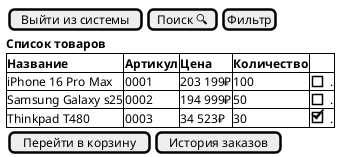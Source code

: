 @startsalt Список товаров
{
  {
    [Выйти из системы] | [Поиск 🔍] | [Фильтр]
  }
  <b>Список товаров
  {#
    <b>Название        | <b>Артикул | <b>Цена  | <b>Количество | .
    iPhone 16 Pro Max  | 0001       | 203 199₽ | 100           | [] .
    Samsung Galaxy s25 | 0002       | 194 999₽ | 50            | [] .
    Thinkpad T480      | 0003       | 34 523₽  | 30            | [X] .
  }
  {
    [Перейти в корзину] | [История заказов]
  }
}
@endsalt
